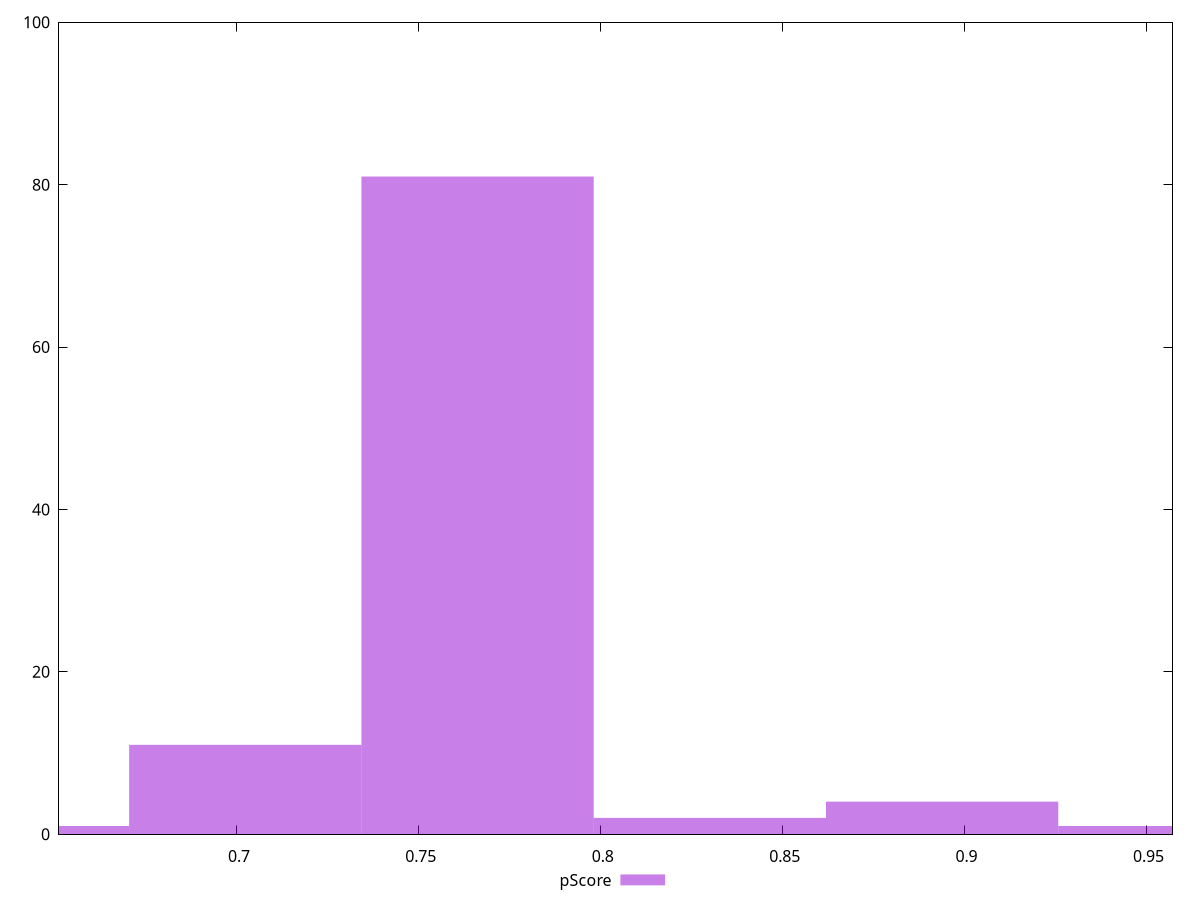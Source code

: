 reset

$pScore <<EOF
0.7661528035068397 81
0.7023067365479364 11
0.9576910043835497 1
0.8938449374246463 4
0.829998870465743 2
0.6384606695890331 1
EOF

set key outside below
set boxwidth 0.06384606695890331
set xrange [0.6511033333333334:0.9571608333289623]
set yrange [0:100]
set trange [0:100]
set style fill transparent solid 0.5 noborder
set terminal svg size 640, 490 enhanced background rgb 'white'
set output "report_00013_2021-02-09T12-04-24.940Z/uses-rel-preconnect/samples/pages+cached+noadtech/pScore/histogram.svg"

plot $pScore title "pScore" with boxes

reset
